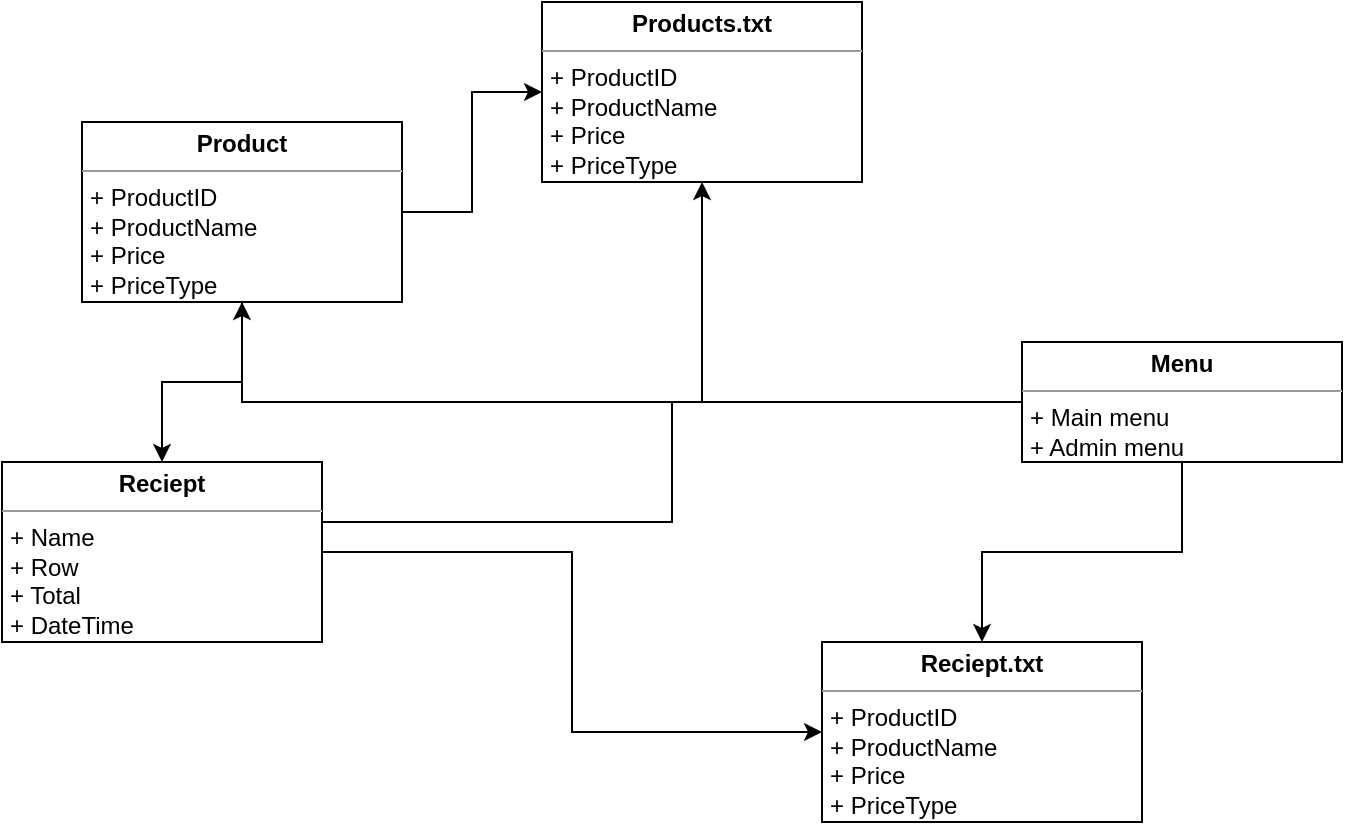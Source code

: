 <mxfile version="20.4.0" type="github">
  <diagram id="8smOPO33Z6KCfY3UkMYl" name="Sida-1">
    <mxGraphModel dx="426" dy="418" grid="1" gridSize="10" guides="1" tooltips="1" connect="1" arrows="1" fold="1" page="1" pageScale="1" pageWidth="827" pageHeight="1169" math="0" shadow="0">
      <root>
        <mxCell id="0" />
        <mxCell id="1" parent="0" />
        <mxCell id="ttJZmEGmaxyDmrLKROZ5-6" style="edgeStyle=orthogonalEdgeStyle;rounded=0;orthogonalLoop=1;jettySize=auto;html=1;" edge="1" parent="1" source="ttJZmEGmaxyDmrLKROZ5-1" target="ttJZmEGmaxyDmrLKROZ5-4">
          <mxGeometry relative="1" as="geometry" />
        </mxCell>
        <mxCell id="ttJZmEGmaxyDmrLKROZ5-7" style="edgeStyle=orthogonalEdgeStyle;rounded=0;orthogonalLoop=1;jettySize=auto;html=1;" edge="1" parent="1" source="ttJZmEGmaxyDmrLKROZ5-1" target="ttJZmEGmaxyDmrLKROZ5-3">
          <mxGeometry relative="1" as="geometry" />
        </mxCell>
        <mxCell id="ttJZmEGmaxyDmrLKROZ5-1" value="&lt;p style=&quot;margin:0px;margin-top:4px;text-align:center;&quot;&gt;&lt;b&gt;Product&lt;/b&gt;&lt;/p&gt;&lt;hr size=&quot;1&quot;&gt;&lt;p style=&quot;margin:0px;margin-left:4px;&quot;&gt;+ ProductID&lt;/p&gt;&lt;p style=&quot;margin:0px;margin-left:4px;&quot;&gt;+ ProductName&lt;/p&gt;&lt;p style=&quot;margin:0px;margin-left:4px;&quot;&gt;+ Price&lt;/p&gt;&lt;p style=&quot;margin:0px;margin-left:4px;&quot;&gt;+ PriceType&amp;nbsp;&lt;/p&gt;" style="verticalAlign=top;align=left;overflow=fill;fontSize=12;fontFamily=Helvetica;html=1;" vertex="1" parent="1">
          <mxGeometry x="90" y="80" width="160" height="90" as="geometry" />
        </mxCell>
        <mxCell id="ttJZmEGmaxyDmrLKROZ5-9" style="edgeStyle=orthogonalEdgeStyle;rounded=0;orthogonalLoop=1;jettySize=auto;html=1;entryX=0.875;entryY=0.333;entryDx=0;entryDy=0;entryPerimeter=0;" edge="1" parent="1" source="ttJZmEGmaxyDmrLKROZ5-2" target="ttJZmEGmaxyDmrLKROZ5-3">
          <mxGeometry relative="1" as="geometry" />
        </mxCell>
        <mxCell id="ttJZmEGmaxyDmrLKROZ5-10" style="edgeStyle=orthogonalEdgeStyle;rounded=0;orthogonalLoop=1;jettySize=auto;html=1;" edge="1" parent="1" source="ttJZmEGmaxyDmrLKROZ5-2" target="ttJZmEGmaxyDmrLKROZ5-1">
          <mxGeometry relative="1" as="geometry" />
        </mxCell>
        <mxCell id="ttJZmEGmaxyDmrLKROZ5-11" style="edgeStyle=orthogonalEdgeStyle;rounded=0;orthogonalLoop=1;jettySize=auto;html=1;" edge="1" parent="1" source="ttJZmEGmaxyDmrLKROZ5-2" target="ttJZmEGmaxyDmrLKROZ5-4">
          <mxGeometry relative="1" as="geometry" />
        </mxCell>
        <mxCell id="ttJZmEGmaxyDmrLKROZ5-12" style="edgeStyle=orthogonalEdgeStyle;rounded=0;orthogonalLoop=1;jettySize=auto;html=1;" edge="1" parent="1" source="ttJZmEGmaxyDmrLKROZ5-2" target="ttJZmEGmaxyDmrLKROZ5-5">
          <mxGeometry relative="1" as="geometry" />
        </mxCell>
        <mxCell id="ttJZmEGmaxyDmrLKROZ5-2" value="&lt;p style=&quot;margin:0px;margin-top:4px;text-align:center;&quot;&gt;&lt;b&gt;Menu&lt;/b&gt;&lt;/p&gt;&lt;hr size=&quot;1&quot;&gt;&lt;p style=&quot;margin:0px;margin-left:4px;&quot;&gt;+ Main menu&lt;/p&gt;&lt;p style=&quot;margin:0px;margin-left:4px;&quot;&gt;+ Admin menu&lt;/p&gt;" style="verticalAlign=top;align=left;overflow=fill;fontSize=12;fontFamily=Helvetica;html=1;" vertex="1" parent="1">
          <mxGeometry x="560" y="190" width="160" height="60" as="geometry" />
        </mxCell>
        <mxCell id="ttJZmEGmaxyDmrLKROZ5-8" style="edgeStyle=orthogonalEdgeStyle;rounded=0;orthogonalLoop=1;jettySize=auto;html=1;" edge="1" parent="1" source="ttJZmEGmaxyDmrLKROZ5-3" target="ttJZmEGmaxyDmrLKROZ5-5">
          <mxGeometry relative="1" as="geometry" />
        </mxCell>
        <mxCell id="ttJZmEGmaxyDmrLKROZ5-3" value="&lt;p style=&quot;margin:0px;margin-top:4px;text-align:center;&quot;&gt;&lt;b&gt;Reciept&lt;/b&gt;&lt;/p&gt;&lt;hr size=&quot;1&quot;&gt;&lt;p style=&quot;margin:0px;margin-left:4px;&quot;&gt;+ Name&lt;/p&gt;&lt;p style=&quot;margin:0px;margin-left:4px;&quot;&gt;+ Row&lt;/p&gt;&lt;p style=&quot;margin:0px;margin-left:4px;&quot;&gt;+ Total&lt;/p&gt;&lt;p style=&quot;margin:0px;margin-left:4px;&quot;&gt;+ DateTime&lt;/p&gt;" style="verticalAlign=top;align=left;overflow=fill;fontSize=12;fontFamily=Helvetica;html=1;" vertex="1" parent="1">
          <mxGeometry x="50" y="250" width="160" height="90" as="geometry" />
        </mxCell>
        <mxCell id="ttJZmEGmaxyDmrLKROZ5-4" value="&lt;p style=&quot;margin:0px;margin-top:4px;text-align:center;&quot;&gt;&lt;b&gt;Products.txt&lt;/b&gt;&lt;/p&gt;&lt;hr size=&quot;1&quot;&gt;&lt;p style=&quot;margin:0px;margin-left:4px;&quot;&gt;+ ProductID&lt;/p&gt;&lt;p style=&quot;margin:0px;margin-left:4px;&quot;&gt;+ ProductName&lt;/p&gt;&lt;p style=&quot;margin:0px;margin-left:4px;&quot;&gt;+ Price&lt;/p&gt;&lt;p style=&quot;margin:0px;margin-left:4px;&quot;&gt;+ PriceType&amp;nbsp;&lt;/p&gt;" style="verticalAlign=top;align=left;overflow=fill;fontSize=12;fontFamily=Helvetica;html=1;" vertex="1" parent="1">
          <mxGeometry x="320" y="20" width="160" height="90" as="geometry" />
        </mxCell>
        <mxCell id="ttJZmEGmaxyDmrLKROZ5-5" value="&lt;p style=&quot;margin:0px;margin-top:4px;text-align:center;&quot;&gt;&lt;b&gt;Reciept.txt&lt;/b&gt;&lt;/p&gt;&lt;hr size=&quot;1&quot;&gt;&lt;p style=&quot;margin:0px;margin-left:4px;&quot;&gt;+ ProductID&lt;/p&gt;&lt;p style=&quot;margin:0px;margin-left:4px;&quot;&gt;+ ProductName&lt;/p&gt;&lt;p style=&quot;margin:0px;margin-left:4px;&quot;&gt;+ Price&lt;/p&gt;&lt;p style=&quot;margin:0px;margin-left:4px;&quot;&gt;+ PriceType&amp;nbsp;&lt;/p&gt;" style="verticalAlign=top;align=left;overflow=fill;fontSize=12;fontFamily=Helvetica;html=1;" vertex="1" parent="1">
          <mxGeometry x="460" y="340" width="160" height="90" as="geometry" />
        </mxCell>
      </root>
    </mxGraphModel>
  </diagram>
</mxfile>
